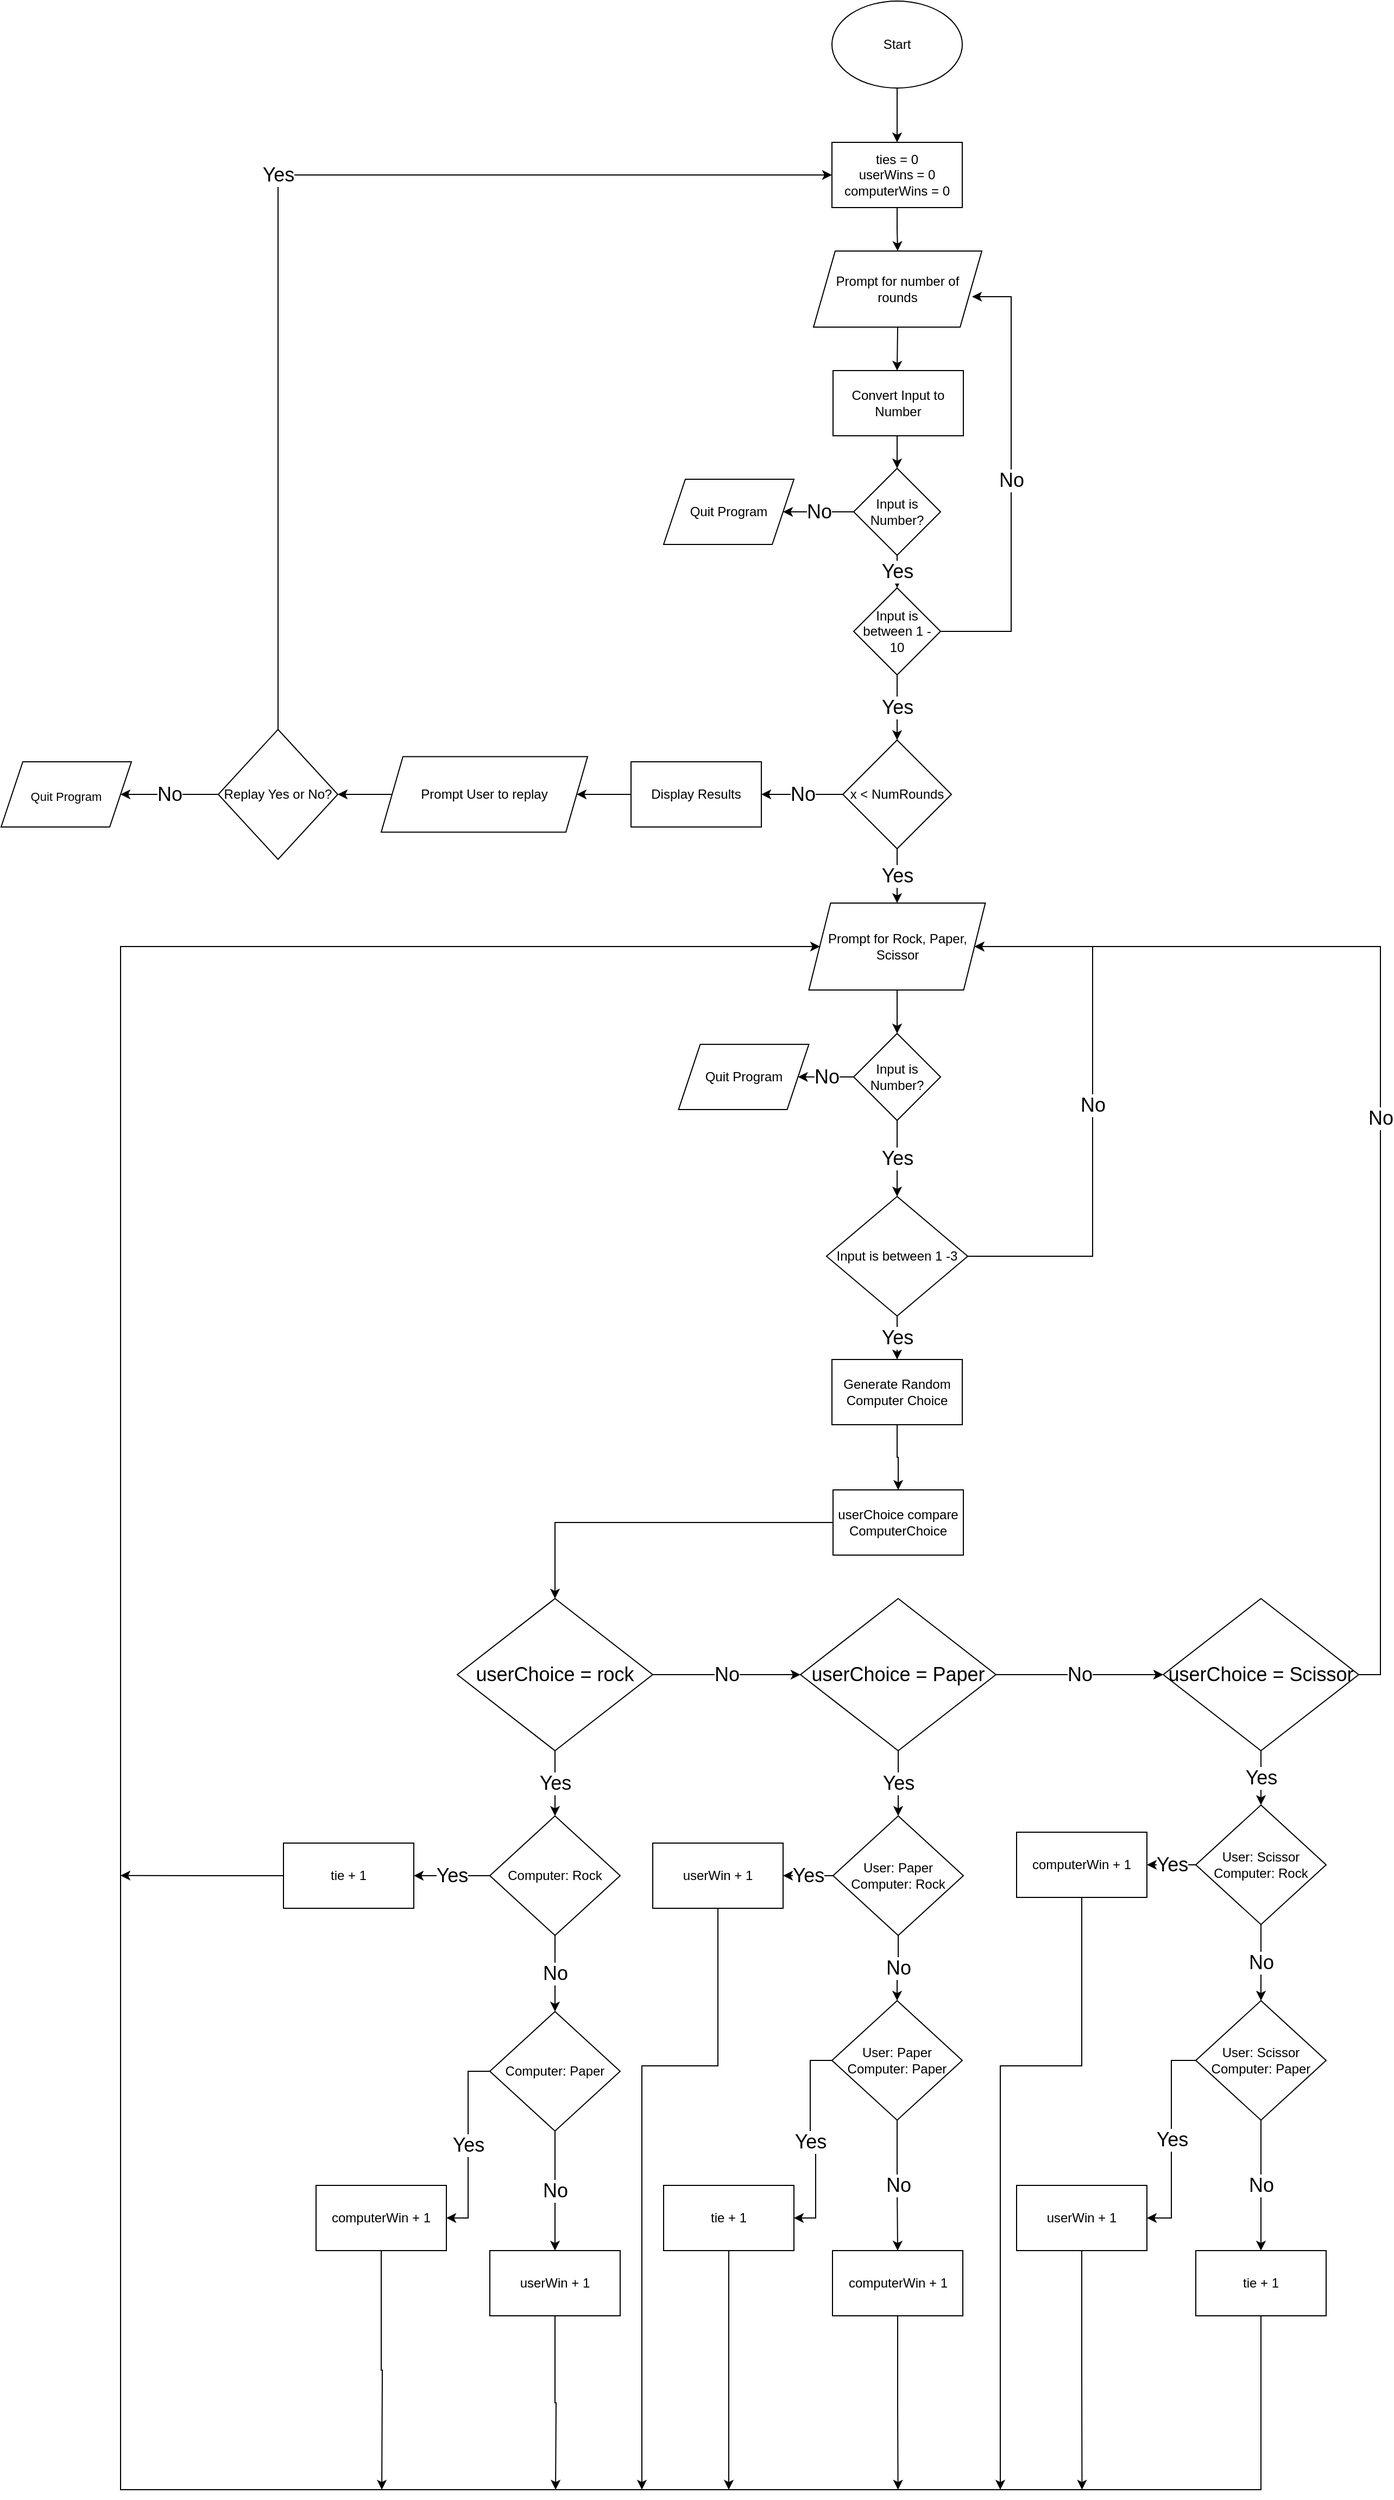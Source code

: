<mxfile version="15.6.1" type="device"><diagram id="ZsqInbP1_2tCKZwAp3q9" name="Page-1"><mxGraphModel dx="2523" dy="934" grid="1" gridSize="10" guides="1" tooltips="1" connect="1" arrows="1" fold="1" page="1" pageScale="1" pageWidth="850" pageHeight="1100" math="0" shadow="0"><root><mxCell id="0"/><mxCell id="1" parent="0"/><mxCell id="tG58TxCIi9x4ul9_Goba-8" style="edgeStyle=orthogonalEdgeStyle;rounded=0;orthogonalLoop=1;jettySize=auto;html=1;exitX=0.5;exitY=1;exitDx=0;exitDy=0;" edge="1" parent="1" source="tG58TxCIi9x4ul9_Goba-1" target="tG58TxCIi9x4ul9_Goba-3"><mxGeometry relative="1" as="geometry"/></mxCell><mxCell id="tG58TxCIi9x4ul9_Goba-1" value="Start" style="ellipse;whiteSpace=wrap;html=1;" vertex="1" parent="1"><mxGeometry x="195" y="20" width="120" height="80" as="geometry"/></mxCell><mxCell id="tG58TxCIi9x4ul9_Goba-9" style="edgeStyle=orthogonalEdgeStyle;rounded=0;orthogonalLoop=1;jettySize=auto;html=1;exitX=0.5;exitY=1;exitDx=0;exitDy=0;entryX=0.5;entryY=0;entryDx=0;entryDy=0;" edge="1" parent="1" source="tG58TxCIi9x4ul9_Goba-3" target="tG58TxCIi9x4ul9_Goba-4"><mxGeometry relative="1" as="geometry"/></mxCell><mxCell id="tG58TxCIi9x4ul9_Goba-3" value="ties = 0&lt;br&gt;userWins = 0&lt;br&gt;computerWins = 0" style="rounded=0;whiteSpace=wrap;html=1;" vertex="1" parent="1"><mxGeometry x="195" y="150" width="120" height="60" as="geometry"/></mxCell><mxCell id="tG58TxCIi9x4ul9_Goba-10" style="edgeStyle=orthogonalEdgeStyle;rounded=0;orthogonalLoop=1;jettySize=auto;html=1;exitX=0.5;exitY=1;exitDx=0;exitDy=0;entryX=0.5;entryY=0;entryDx=0;entryDy=0;" edge="1" parent="1" source="tG58TxCIi9x4ul9_Goba-4"><mxGeometry relative="1" as="geometry"><mxPoint x="255" y="360" as="targetPoint"/></mxGeometry></mxCell><mxCell id="tG58TxCIi9x4ul9_Goba-4" value="Prompt for number of rounds" style="shape=parallelogram;perimeter=parallelogramPerimeter;whiteSpace=wrap;html=1;fixedSize=1;" vertex="1" parent="1"><mxGeometry x="178" y="250" width="155" height="70" as="geometry"/></mxCell><mxCell id="tG58TxCIi9x4ul9_Goba-13" style="edgeStyle=orthogonalEdgeStyle;rounded=0;orthogonalLoop=1;jettySize=auto;html=1;exitX=0.5;exitY=1;exitDx=0;exitDy=0;entryX=0.5;entryY=0;entryDx=0;entryDy=0;" edge="1" parent="1" target="tG58TxCIi9x4ul9_Goba-6"><mxGeometry relative="1" as="geometry"><mxPoint x="255" y="420" as="sourcePoint"/></mxGeometry></mxCell><mxCell id="tG58TxCIi9x4ul9_Goba-12" value="No" style="edgeStyle=orthogonalEdgeStyle;rounded=0;orthogonalLoop=1;jettySize=auto;html=1;exitX=0;exitY=0.5;exitDx=0;exitDy=0;entryX=1;entryY=0.5;entryDx=0;entryDy=0;fontSize=18;" edge="1" parent="1" source="tG58TxCIi9x4ul9_Goba-6" target="tG58TxCIi9x4ul9_Goba-7"><mxGeometry relative="1" as="geometry"/></mxCell><mxCell id="tG58TxCIi9x4ul9_Goba-15" value="Yes" style="edgeStyle=orthogonalEdgeStyle;rounded=0;orthogonalLoop=1;jettySize=auto;html=1;exitX=0.5;exitY=1;exitDx=0;exitDy=0;entryX=0.5;entryY=0;entryDx=0;entryDy=0;fontSize=18;" edge="1" parent="1" source="tG58TxCIi9x4ul9_Goba-6" target="tG58TxCIi9x4ul9_Goba-14"><mxGeometry relative="1" as="geometry"/></mxCell><mxCell id="tG58TxCIi9x4ul9_Goba-6" value="Input is Number?" style="rhombus;whiteSpace=wrap;html=1;" vertex="1" parent="1"><mxGeometry x="215" y="450" width="80" height="80" as="geometry"/></mxCell><mxCell id="tG58TxCIi9x4ul9_Goba-7" value="Quit Program" style="shape=parallelogram;perimeter=parallelogramPerimeter;whiteSpace=wrap;html=1;fixedSize=1;" vertex="1" parent="1"><mxGeometry x="40" y="460" width="120" height="60" as="geometry"/></mxCell><mxCell id="tG58TxCIi9x4ul9_Goba-16" value="No" style="edgeStyle=orthogonalEdgeStyle;rounded=0;orthogonalLoop=1;jettySize=auto;html=1;exitX=1;exitY=0.5;exitDx=0;exitDy=0;entryX=0.942;entryY=0.6;entryDx=0;entryDy=0;entryPerimeter=0;fontSize=18;" edge="1" parent="1" source="tG58TxCIi9x4ul9_Goba-14" target="tG58TxCIi9x4ul9_Goba-4"><mxGeometry relative="1" as="geometry"><Array as="points"><mxPoint x="360" y="600"/><mxPoint x="360" y="292"/></Array></mxGeometry></mxCell><mxCell id="tG58TxCIi9x4ul9_Goba-19" value="Yes" style="edgeStyle=orthogonalEdgeStyle;rounded=0;orthogonalLoop=1;jettySize=auto;html=1;exitX=0.5;exitY=1;exitDx=0;exitDy=0;entryX=0.5;entryY=0;entryDx=0;entryDy=0;fontSize=18;" edge="1" parent="1" source="tG58TxCIi9x4ul9_Goba-14" target="tG58TxCIi9x4ul9_Goba-18"><mxGeometry relative="1" as="geometry"><mxPoint x="390" y="410" as="targetPoint"/></mxGeometry></mxCell><mxCell id="tG58TxCIi9x4ul9_Goba-14" value="Input is between 1 - 10" style="rhombus;whiteSpace=wrap;html=1;" vertex="1" parent="1"><mxGeometry x="215" y="560" width="80" height="80" as="geometry"/></mxCell><mxCell id="tG58TxCIi9x4ul9_Goba-22" value="Yes" style="edgeStyle=orthogonalEdgeStyle;rounded=0;orthogonalLoop=1;jettySize=auto;html=1;exitX=0.5;exitY=1;exitDx=0;exitDy=0;entryX=0.5;entryY=0;entryDx=0;entryDy=0;fontSize=18;" edge="1" parent="1" source="tG58TxCIi9x4ul9_Goba-18" target="tG58TxCIi9x4ul9_Goba-21"><mxGeometry relative="1" as="geometry"/></mxCell><mxCell id="tG58TxCIi9x4ul9_Goba-110" value="No" style="edgeStyle=orthogonalEdgeStyle;rounded=0;orthogonalLoop=1;jettySize=auto;html=1;exitX=0;exitY=0.5;exitDx=0;exitDy=0;fontSize=18;" edge="1" parent="1" source="tG58TxCIi9x4ul9_Goba-18" target="tG58TxCIi9x4ul9_Goba-111"><mxGeometry relative="1" as="geometry"><mxPoint x="30" y="750" as="targetPoint"/></mxGeometry></mxCell><mxCell id="tG58TxCIi9x4ul9_Goba-18" value="x &amp;lt; NumRounds" style="rhombus;whiteSpace=wrap;html=1;" vertex="1" parent="1"><mxGeometry x="205" y="700" width="100" height="100" as="geometry"/></mxCell><mxCell id="tG58TxCIi9x4ul9_Goba-27" style="edgeStyle=orthogonalEdgeStyle;rounded=0;orthogonalLoop=1;jettySize=auto;html=1;exitX=0.5;exitY=1;exitDx=0;exitDy=0;entryX=0.5;entryY=0;entryDx=0;entryDy=0;" edge="1" parent="1" source="tG58TxCIi9x4ul9_Goba-21" target="tG58TxCIi9x4ul9_Goba-25"><mxGeometry relative="1" as="geometry"/></mxCell><mxCell id="tG58TxCIi9x4ul9_Goba-21" value="Prompt for Rock, Paper, Scissor" style="shape=parallelogram;perimeter=parallelogramPerimeter;whiteSpace=wrap;html=1;fixedSize=1;" vertex="1" parent="1"><mxGeometry x="173.75" y="850" width="162.5" height="80" as="geometry"/></mxCell><mxCell id="tG58TxCIi9x4ul9_Goba-71" style="edgeStyle=orthogonalEdgeStyle;rounded=0;orthogonalLoop=1;jettySize=auto;html=1;exitX=0.5;exitY=1;exitDx=0;exitDy=0;entryX=0.5;entryY=0;entryDx=0;entryDy=0;" edge="1" parent="1" source="tG58TxCIi9x4ul9_Goba-24" target="tG58TxCIi9x4ul9_Goba-70"><mxGeometry relative="1" as="geometry"/></mxCell><mxCell id="tG58TxCIi9x4ul9_Goba-24" value="Generate Random Computer Choice" style="rounded=0;whiteSpace=wrap;html=1;" vertex="1" parent="1"><mxGeometry x="195" y="1270" width="120" height="60" as="geometry"/></mxCell><mxCell id="tG58TxCIi9x4ul9_Goba-29" value="No" style="edgeStyle=orthogonalEdgeStyle;rounded=0;orthogonalLoop=1;jettySize=auto;html=1;exitX=0;exitY=0.5;exitDx=0;exitDy=0;entryX=1;entryY=0.5;entryDx=0;entryDy=0;fontSize=18;" edge="1" parent="1" source="tG58TxCIi9x4ul9_Goba-25" target="tG58TxCIi9x4ul9_Goba-28"><mxGeometry relative="1" as="geometry"/></mxCell><mxCell id="tG58TxCIi9x4ul9_Goba-63" value="Yes" style="edgeStyle=orthogonalEdgeStyle;rounded=0;orthogonalLoop=1;jettySize=auto;html=1;exitX=0.5;exitY=1;exitDx=0;exitDy=0;entryX=0.5;entryY=0;entryDx=0;entryDy=0;fontSize=18;" edge="1" parent="1" source="tG58TxCIi9x4ul9_Goba-25" target="tG58TxCIi9x4ul9_Goba-30"><mxGeometry relative="1" as="geometry"/></mxCell><mxCell id="tG58TxCIi9x4ul9_Goba-25" value="Input is Number?" style="rhombus;whiteSpace=wrap;html=1;" vertex="1" parent="1"><mxGeometry x="215" y="970" width="80" height="80" as="geometry"/></mxCell><mxCell id="tG58TxCIi9x4ul9_Goba-28" value="Quit Program" style="shape=parallelogram;perimeter=parallelogramPerimeter;whiteSpace=wrap;html=1;fixedSize=1;" vertex="1" parent="1"><mxGeometry x="53.75" y="980" width="120" height="60" as="geometry"/></mxCell><mxCell id="tG58TxCIi9x4ul9_Goba-32" value="No" style="edgeStyle=orthogonalEdgeStyle;rounded=0;orthogonalLoop=1;jettySize=auto;html=1;exitX=1;exitY=0.5;exitDx=0;exitDy=0;entryX=1;entryY=0.5;entryDx=0;entryDy=0;fontSize=18;" edge="1" parent="1" source="tG58TxCIi9x4ul9_Goba-30" target="tG58TxCIi9x4ul9_Goba-21"><mxGeometry relative="1" as="geometry"><Array as="points"><mxPoint x="435" y="1175"/><mxPoint x="435" y="890"/></Array></mxGeometry></mxCell><mxCell id="tG58TxCIi9x4ul9_Goba-64" value="Yes" style="edgeStyle=orthogonalEdgeStyle;rounded=0;orthogonalLoop=1;jettySize=auto;html=1;exitX=0.5;exitY=1;exitDx=0;exitDy=0;entryX=0.5;entryY=0;entryDx=0;entryDy=0;fontSize=18;" edge="1" parent="1" source="tG58TxCIi9x4ul9_Goba-30" target="tG58TxCIi9x4ul9_Goba-24"><mxGeometry relative="1" as="geometry"/></mxCell><mxCell id="tG58TxCIi9x4ul9_Goba-30" value="Input is between 1 -3" style="rhombus;whiteSpace=wrap;html=1;" vertex="1" parent="1"><mxGeometry x="190" y="1120" width="130" height="110" as="geometry"/></mxCell><mxCell id="tG58TxCIi9x4ul9_Goba-66" value="Yes" style="edgeStyle=orthogonalEdgeStyle;rounded=0;orthogonalLoop=1;jettySize=auto;html=1;exitX=0;exitY=0.5;exitDx=0;exitDy=0;entryX=1;entryY=0.5;entryDx=0;entryDy=0;fontSize=18;" edge="1" parent="1" source="tG58TxCIi9x4ul9_Goba-35" target="tG58TxCIi9x4ul9_Goba-41"><mxGeometry relative="1" as="geometry"/></mxCell><mxCell id="tG58TxCIi9x4ul9_Goba-67" value="No" style="edgeStyle=orthogonalEdgeStyle;rounded=0;orthogonalLoop=1;jettySize=auto;html=1;exitX=0.5;exitY=1;exitDx=0;exitDy=0;entryX=0.5;entryY=0;entryDx=0;entryDy=0;fontSize=18;" edge="1" parent="1" source="tG58TxCIi9x4ul9_Goba-35" target="tG58TxCIi9x4ul9_Goba-36"><mxGeometry relative="1" as="geometry"/></mxCell><mxCell id="tG58TxCIi9x4ul9_Goba-35" value="Computer: Rock" style="rhombus;whiteSpace=wrap;html=1;" vertex="1" parent="1"><mxGeometry x="-120" y="1690" width="120" height="110" as="geometry"/></mxCell><mxCell id="tG58TxCIi9x4ul9_Goba-68" value="Yes" style="edgeStyle=orthogonalEdgeStyle;rounded=0;orthogonalLoop=1;jettySize=auto;html=1;exitX=0;exitY=0.5;exitDx=0;exitDy=0;entryX=1;entryY=0.5;entryDx=0;entryDy=0;fontSize=18;" edge="1" parent="1" source="tG58TxCIi9x4ul9_Goba-36" target="tG58TxCIi9x4ul9_Goba-44"><mxGeometry relative="1" as="geometry"/></mxCell><mxCell id="tG58TxCIi9x4ul9_Goba-69" value="No" style="edgeStyle=orthogonalEdgeStyle;rounded=0;orthogonalLoop=1;jettySize=auto;html=1;exitX=0.5;exitY=1;exitDx=0;exitDy=0;fontSize=18;entryX=0.5;entryY=0;entryDx=0;entryDy=0;" edge="1" parent="1" source="tG58TxCIi9x4ul9_Goba-36" target="tG58TxCIi9x4ul9_Goba-47"><mxGeometry relative="1" as="geometry"><mxPoint x="-80" y="2070" as="targetPoint"/></mxGeometry></mxCell><mxCell id="tG58TxCIi9x4ul9_Goba-36" value="Computer: Paper" style="rhombus;whiteSpace=wrap;html=1;" vertex="1" parent="1"><mxGeometry x="-120" y="1870" width="120" height="110" as="geometry"/></mxCell><mxCell id="tG58TxCIi9x4ul9_Goba-40" value="Convert Input to Number" style="rounded=0;whiteSpace=wrap;html=1;" vertex="1" parent="1"><mxGeometry x="196" y="360" width="120" height="60" as="geometry"/></mxCell><mxCell id="tG58TxCIi9x4ul9_Goba-143" style="edgeStyle=orthogonalEdgeStyle;rounded=0;orthogonalLoop=1;jettySize=auto;html=1;exitX=0;exitY=0.5;exitDx=0;exitDy=0;fontSize=18;" edge="1" parent="1" source="tG58TxCIi9x4ul9_Goba-41"><mxGeometry relative="1" as="geometry"><mxPoint x="-460" y="1744.824" as="targetPoint"/></mxGeometry></mxCell><mxCell id="tG58TxCIi9x4ul9_Goba-41" value="tie + 1" style="rounded=0;whiteSpace=wrap;html=1;" vertex="1" parent="1"><mxGeometry x="-310" y="1715" width="120" height="60" as="geometry"/></mxCell><mxCell id="tG58TxCIi9x4ul9_Goba-142" style="edgeStyle=orthogonalEdgeStyle;rounded=0;orthogonalLoop=1;jettySize=auto;html=1;exitX=0.5;exitY=1;exitDx=0;exitDy=0;fontSize=18;" edge="1" parent="1" source="tG58TxCIi9x4ul9_Goba-44"><mxGeometry relative="1" as="geometry"><mxPoint x="-219.471" y="2310" as="targetPoint"/></mxGeometry></mxCell><mxCell id="tG58TxCIi9x4ul9_Goba-44" value="computerWin + 1" style="rounded=0;whiteSpace=wrap;html=1;" vertex="1" parent="1"><mxGeometry x="-280" y="2030" width="120" height="60" as="geometry"/></mxCell><mxCell id="tG58TxCIi9x4ul9_Goba-137" style="edgeStyle=orthogonalEdgeStyle;rounded=0;orthogonalLoop=1;jettySize=auto;html=1;exitX=0.5;exitY=1;exitDx=0;exitDy=0;fontSize=18;" edge="1" parent="1" source="tG58TxCIi9x4ul9_Goba-47"><mxGeometry relative="1" as="geometry"><mxPoint x="-59.471" y="2310" as="targetPoint"/></mxGeometry></mxCell><mxCell id="tG58TxCIi9x4ul9_Goba-47" value="userWin + 1" style="rounded=0;whiteSpace=wrap;html=1;" vertex="1" parent="1"><mxGeometry x="-120" y="2090" width="120" height="60" as="geometry"/></mxCell><mxCell id="tG58TxCIi9x4ul9_Goba-128" style="edgeStyle=orthogonalEdgeStyle;rounded=0;orthogonalLoop=1;jettySize=auto;html=1;exitX=0;exitY=0.5;exitDx=0;exitDy=0;entryX=0.5;entryY=0;entryDx=0;entryDy=0;fontSize=18;" edge="1" parent="1" source="tG58TxCIi9x4ul9_Goba-70" target="tG58TxCIi9x4ul9_Goba-123"><mxGeometry relative="1" as="geometry"/></mxCell><mxCell id="tG58TxCIi9x4ul9_Goba-70" value="userChoice compare ComputerChoice" style="rounded=0;whiteSpace=wrap;html=1;" vertex="1" parent="1"><mxGeometry x="196" y="1390" width="120" height="60" as="geometry"/></mxCell><mxCell id="tG58TxCIi9x4ul9_Goba-84" value="Yes" style="edgeStyle=orthogonalEdgeStyle;rounded=0;orthogonalLoop=1;jettySize=auto;html=1;exitX=0;exitY=0.5;exitDx=0;exitDy=0;entryX=1;entryY=0.5;entryDx=0;entryDy=0;fontSize=18;" edge="1" parent="1" source="tG58TxCIi9x4ul9_Goba-86" target="tG58TxCIi9x4ul9_Goba-92"><mxGeometry relative="1" as="geometry"/></mxCell><mxCell id="tG58TxCIi9x4ul9_Goba-85" value="No" style="edgeStyle=orthogonalEdgeStyle;rounded=0;orthogonalLoop=1;jettySize=auto;html=1;exitX=0.5;exitY=1;exitDx=0;exitDy=0;entryX=0.5;entryY=0;entryDx=0;entryDy=0;fontSize=18;" edge="1" parent="1" source="tG58TxCIi9x4ul9_Goba-86" target="tG58TxCIi9x4ul9_Goba-89"><mxGeometry relative="1" as="geometry"/></mxCell><mxCell id="tG58TxCIi9x4ul9_Goba-86" value="User: Paper&lt;br&gt;Computer: Rock" style="rhombus;whiteSpace=wrap;html=1;" vertex="1" parent="1"><mxGeometry x="196" y="1690" width="120" height="110" as="geometry"/></mxCell><mxCell id="tG58TxCIi9x4ul9_Goba-87" value="Yes" style="edgeStyle=orthogonalEdgeStyle;rounded=0;orthogonalLoop=1;jettySize=auto;html=1;exitX=0;exitY=0.5;exitDx=0;exitDy=0;entryX=1;entryY=0.5;entryDx=0;entryDy=0;fontSize=18;" edge="1" parent="1" source="tG58TxCIi9x4ul9_Goba-89" target="tG58TxCIi9x4ul9_Goba-93"><mxGeometry relative="1" as="geometry"/></mxCell><mxCell id="tG58TxCIi9x4ul9_Goba-88" value="No" style="edgeStyle=orthogonalEdgeStyle;rounded=0;orthogonalLoop=1;jettySize=auto;html=1;exitX=0.5;exitY=1;exitDx=0;exitDy=0;entryX=0.5;entryY=0;entryDx=0;entryDy=0;fontSize=18;" edge="1" parent="1" source="tG58TxCIi9x4ul9_Goba-89" target="tG58TxCIi9x4ul9_Goba-94"><mxGeometry relative="1" as="geometry"><mxPoint x="256" y="2055" as="targetPoint"/></mxGeometry></mxCell><mxCell id="tG58TxCIi9x4ul9_Goba-89" value="User: Paper&lt;br&gt;Computer: Paper" style="rhombus;whiteSpace=wrap;html=1;" vertex="1" parent="1"><mxGeometry x="195" y="1860" width="120" height="110" as="geometry"/></mxCell><mxCell id="tG58TxCIi9x4ul9_Goba-141" style="edgeStyle=orthogonalEdgeStyle;rounded=0;orthogonalLoop=1;jettySize=auto;html=1;exitX=0.5;exitY=1;exitDx=0;exitDy=0;fontSize=18;" edge="1" parent="1" source="tG58TxCIi9x4ul9_Goba-92"><mxGeometry relative="1" as="geometry"><mxPoint x="20.0" y="2310" as="targetPoint"/><Array as="points"><mxPoint x="90" y="1920"/><mxPoint x="20" y="1920"/></Array></mxGeometry></mxCell><mxCell id="tG58TxCIi9x4ul9_Goba-92" value="userWin + 1" style="rounded=0;whiteSpace=wrap;html=1;" vertex="1" parent="1"><mxGeometry x="30" y="1715" width="120" height="60" as="geometry"/></mxCell><mxCell id="tG58TxCIi9x4ul9_Goba-140" style="edgeStyle=orthogonalEdgeStyle;rounded=0;orthogonalLoop=1;jettySize=auto;html=1;exitX=0.5;exitY=1;exitDx=0;exitDy=0;fontSize=18;" edge="1" parent="1" source="tG58TxCIi9x4ul9_Goba-93"><mxGeometry relative="1" as="geometry"><mxPoint x="100" y="2310" as="targetPoint"/><Array as="points"><mxPoint x="100" y="2310"/></Array></mxGeometry></mxCell><mxCell id="tG58TxCIi9x4ul9_Goba-93" value="tie + 1" style="rounded=0;whiteSpace=wrap;html=1;" vertex="1" parent="1"><mxGeometry x="40" y="2030" width="120" height="60" as="geometry"/></mxCell><mxCell id="tG58TxCIi9x4ul9_Goba-136" style="edgeStyle=orthogonalEdgeStyle;rounded=0;orthogonalLoop=1;jettySize=auto;html=1;exitX=0.5;exitY=1;exitDx=0;exitDy=0;fontSize=18;" edge="1" parent="1" source="tG58TxCIi9x4ul9_Goba-94"><mxGeometry relative="1" as="geometry"><mxPoint x="255.824" y="2310" as="targetPoint"/></mxGeometry></mxCell><mxCell id="tG58TxCIi9x4ul9_Goba-94" value="computerWin + 1" style="rounded=0;whiteSpace=wrap;html=1;" vertex="1" parent="1"><mxGeometry x="195.5" y="2090" width="120" height="60" as="geometry"/></mxCell><mxCell id="tG58TxCIi9x4ul9_Goba-97" value="Yes" style="edgeStyle=orthogonalEdgeStyle;rounded=0;orthogonalLoop=1;jettySize=auto;html=1;exitX=0;exitY=0.5;exitDx=0;exitDy=0;entryX=1;entryY=0.5;entryDx=0;entryDy=0;fontSize=18;" edge="1" parent="1" source="tG58TxCIi9x4ul9_Goba-99" target="tG58TxCIi9x4ul9_Goba-105"><mxGeometry relative="1" as="geometry"/></mxCell><mxCell id="tG58TxCIi9x4ul9_Goba-98" value="No" style="edgeStyle=orthogonalEdgeStyle;rounded=0;orthogonalLoop=1;jettySize=auto;html=1;exitX=0.5;exitY=1;exitDx=0;exitDy=0;entryX=0.5;entryY=0;entryDx=0;entryDy=0;fontSize=18;" edge="1" parent="1" source="tG58TxCIi9x4ul9_Goba-99" target="tG58TxCIi9x4ul9_Goba-102"><mxGeometry relative="1" as="geometry"/></mxCell><mxCell id="tG58TxCIi9x4ul9_Goba-99" value="User: Scissor&lt;br&gt;Computer: Rock" style="rhombus;whiteSpace=wrap;html=1;" vertex="1" parent="1"><mxGeometry x="530" y="1680" width="120" height="110" as="geometry"/></mxCell><mxCell id="tG58TxCIi9x4ul9_Goba-100" value="Yes" style="edgeStyle=orthogonalEdgeStyle;rounded=0;orthogonalLoop=1;jettySize=auto;html=1;exitX=0;exitY=0.5;exitDx=0;exitDy=0;entryX=1;entryY=0.5;entryDx=0;entryDy=0;fontSize=18;" edge="1" parent="1" source="tG58TxCIi9x4ul9_Goba-102" target="tG58TxCIi9x4ul9_Goba-106"><mxGeometry relative="1" as="geometry"/></mxCell><mxCell id="tG58TxCIi9x4ul9_Goba-101" value="No" style="edgeStyle=orthogonalEdgeStyle;rounded=0;orthogonalLoop=1;jettySize=auto;html=1;exitX=0.5;exitY=1;exitDx=0;exitDy=0;entryX=0.5;entryY=0;entryDx=0;entryDy=0;fontSize=18;" edge="1" parent="1" source="tG58TxCIi9x4ul9_Goba-102" target="tG58TxCIi9x4ul9_Goba-107"><mxGeometry relative="1" as="geometry"><mxPoint x="655.0" y="2140" as="targetPoint"/></mxGeometry></mxCell><mxCell id="tG58TxCIi9x4ul9_Goba-102" value="User: Scissor&lt;br&gt;Computer: Paper" style="rhombus;whiteSpace=wrap;html=1;" vertex="1" parent="1"><mxGeometry x="530" y="1860" width="120" height="110" as="geometry"/></mxCell><mxCell id="tG58TxCIi9x4ul9_Goba-138" style="edgeStyle=orthogonalEdgeStyle;rounded=0;orthogonalLoop=1;jettySize=auto;html=1;exitX=0.5;exitY=1;exitDx=0;exitDy=0;fontSize=18;" edge="1" parent="1" source="tG58TxCIi9x4ul9_Goba-105"><mxGeometry relative="1" as="geometry"><mxPoint x="350.0" y="2310" as="targetPoint"/><Array as="points"><mxPoint x="425" y="1920"/><mxPoint x="350" y="1920"/></Array></mxGeometry></mxCell><mxCell id="tG58TxCIi9x4ul9_Goba-105" value="computerWin + 1" style="rounded=0;whiteSpace=wrap;html=1;" vertex="1" parent="1"><mxGeometry x="365" y="1705" width="120" height="60" as="geometry"/></mxCell><mxCell id="tG58TxCIi9x4ul9_Goba-139" style="edgeStyle=orthogonalEdgeStyle;rounded=0;orthogonalLoop=1;jettySize=auto;html=1;exitX=0.5;exitY=1;exitDx=0;exitDy=0;fontSize=18;" edge="1" parent="1" source="tG58TxCIi9x4ul9_Goba-106"><mxGeometry relative="1" as="geometry"><mxPoint x="425.235" y="2310" as="targetPoint"/></mxGeometry></mxCell><mxCell id="tG58TxCIi9x4ul9_Goba-106" value="userWin + 1" style="rounded=0;whiteSpace=wrap;html=1;" vertex="1" parent="1"><mxGeometry x="365" y="2030" width="120" height="60" as="geometry"/></mxCell><mxCell id="tG58TxCIi9x4ul9_Goba-135" style="edgeStyle=orthogonalEdgeStyle;rounded=0;orthogonalLoop=1;jettySize=auto;html=1;exitX=0.5;exitY=1;exitDx=0;exitDy=0;fontSize=18;" edge="1" parent="1" source="tG58TxCIi9x4ul9_Goba-107"><mxGeometry relative="1" as="geometry"><mxPoint x="184" y="890" as="targetPoint"/><Array as="points"><mxPoint x="590" y="2310"/><mxPoint x="-460" y="2310"/><mxPoint x="-460" y="890"/></Array></mxGeometry></mxCell><mxCell id="tG58TxCIi9x4ul9_Goba-107" value="tie + 1" style="rounded=0;whiteSpace=wrap;html=1;" vertex="1" parent="1"><mxGeometry x="530" y="2090" width="120" height="60" as="geometry"/></mxCell><mxCell id="tG58TxCIi9x4ul9_Goba-112" style="edgeStyle=orthogonalEdgeStyle;rounded=0;orthogonalLoop=1;jettySize=auto;html=1;exitX=0;exitY=0.5;exitDx=0;exitDy=0;" edge="1" parent="1" source="tG58TxCIi9x4ul9_Goba-111" target="tG58TxCIi9x4ul9_Goba-116"><mxGeometry relative="1" as="geometry"><mxPoint x="-110.0" y="749.529" as="targetPoint"/></mxGeometry></mxCell><mxCell id="tG58TxCIi9x4ul9_Goba-111" value="Display Results" style="rounded=0;whiteSpace=wrap;html=1;" vertex="1" parent="1"><mxGeometry x="10.0" y="720.0" width="120" height="60" as="geometry"/></mxCell><mxCell id="tG58TxCIi9x4ul9_Goba-117" style="edgeStyle=orthogonalEdgeStyle;rounded=0;orthogonalLoop=1;jettySize=auto;html=1;exitX=0;exitY=0.5;exitDx=0;exitDy=0;" edge="1" parent="1" source="tG58TxCIi9x4ul9_Goba-116" target="tG58TxCIi9x4ul9_Goba-118"><mxGeometry relative="1" as="geometry"><mxPoint x="-310" y="749.529" as="targetPoint"/></mxGeometry></mxCell><mxCell id="tG58TxCIi9x4ul9_Goba-116" value="Prompt User to replay" style="shape=parallelogram;perimeter=parallelogramPerimeter;whiteSpace=wrap;html=1;fixedSize=1;" vertex="1" parent="1"><mxGeometry x="-220" y="715.23" width="190" height="69.53" as="geometry"/></mxCell><mxCell id="tG58TxCIi9x4ul9_Goba-119" value="Yes" style="edgeStyle=orthogonalEdgeStyle;rounded=0;orthogonalLoop=1;jettySize=auto;html=1;exitX=0.5;exitY=0;exitDx=0;exitDy=0;entryX=0;entryY=0.5;entryDx=0;entryDy=0;fontSize=18;" edge="1" parent="1" source="tG58TxCIi9x4ul9_Goba-118" target="tG58TxCIi9x4ul9_Goba-3"><mxGeometry relative="1" as="geometry"><Array as="points"><mxPoint x="-315" y="180"/></Array></mxGeometry></mxCell><mxCell id="tG58TxCIi9x4ul9_Goba-120" value="No" style="edgeStyle=orthogonalEdgeStyle;rounded=0;orthogonalLoop=1;jettySize=auto;html=1;exitX=0;exitY=0.5;exitDx=0;exitDy=0;fontSize=18;" edge="1" parent="1" source="tG58TxCIi9x4ul9_Goba-118" target="tG58TxCIi9x4ul9_Goba-121"><mxGeometry relative="1" as="geometry"><mxPoint x="-450" y="749.529" as="targetPoint"/></mxGeometry></mxCell><mxCell id="tG58TxCIi9x4ul9_Goba-118" value="Replay Yes or No?" style="rhombus;whiteSpace=wrap;html=1;" vertex="1" parent="1"><mxGeometry x="-370" y="690.23" width="110" height="119.53" as="geometry"/></mxCell><mxCell id="tG58TxCIi9x4ul9_Goba-121" value="&lt;font style=&quot;font-size: 11px&quot;&gt;Quit Program&lt;/font&gt;" style="shape=parallelogram;perimeter=parallelogramPerimeter;whiteSpace=wrap;html=1;fixedSize=1;fontSize=18;" vertex="1" parent="1"><mxGeometry x="-570" y="719.999" width="120" height="60" as="geometry"/></mxCell><mxCell id="tG58TxCIi9x4ul9_Goba-129" value="No" style="edgeStyle=orthogonalEdgeStyle;rounded=0;orthogonalLoop=1;jettySize=auto;html=1;exitX=1;exitY=0.5;exitDx=0;exitDy=0;entryX=0;entryY=0.5;entryDx=0;entryDy=0;fontSize=18;" edge="1" parent="1" source="tG58TxCIi9x4ul9_Goba-123" target="tG58TxCIi9x4ul9_Goba-124"><mxGeometry relative="1" as="geometry"/></mxCell><mxCell id="tG58TxCIi9x4ul9_Goba-132" value="Yes" style="edgeStyle=orthogonalEdgeStyle;rounded=0;orthogonalLoop=1;jettySize=auto;html=1;exitX=0.5;exitY=1;exitDx=0;exitDy=0;entryX=0.5;entryY=0;entryDx=0;entryDy=0;fontSize=18;" edge="1" parent="1" source="tG58TxCIi9x4ul9_Goba-123" target="tG58TxCIi9x4ul9_Goba-35"><mxGeometry relative="1" as="geometry"/></mxCell><mxCell id="tG58TxCIi9x4ul9_Goba-123" value="userChoice = rock" style="rhombus;whiteSpace=wrap;html=1;fontSize=18;" vertex="1" parent="1"><mxGeometry x="-150" y="1490" width="180" height="140" as="geometry"/></mxCell><mxCell id="tG58TxCIi9x4ul9_Goba-131" value="No" style="edgeStyle=orthogonalEdgeStyle;rounded=0;orthogonalLoop=1;jettySize=auto;html=1;exitX=1;exitY=0.5;exitDx=0;exitDy=0;entryX=1;entryY=0.5;entryDx=0;entryDy=0;fontSize=18;" edge="1" parent="1" source="tG58TxCIi9x4ul9_Goba-125" target="tG58TxCIi9x4ul9_Goba-21"><mxGeometry relative="1" as="geometry"><Array as="points"><mxPoint x="700" y="1560"/><mxPoint x="700" y="890"/></Array></mxGeometry></mxCell><mxCell id="tG58TxCIi9x4ul9_Goba-134" value="Yes" style="edgeStyle=orthogonalEdgeStyle;rounded=0;orthogonalLoop=1;jettySize=auto;html=1;exitX=0.5;exitY=1;exitDx=0;exitDy=0;fontSize=18;" edge="1" parent="1" source="tG58TxCIi9x4ul9_Goba-125" target="tG58TxCIi9x4ul9_Goba-99"><mxGeometry relative="1" as="geometry"/></mxCell><mxCell id="tG58TxCIi9x4ul9_Goba-125" value="userChoice = Scissor" style="rhombus;whiteSpace=wrap;html=1;fontSize=18;" vertex="1" parent="1"><mxGeometry x="500" y="1490" width="180" height="140" as="geometry"/></mxCell><mxCell id="tG58TxCIi9x4ul9_Goba-130" value="No" style="edgeStyle=orthogonalEdgeStyle;rounded=0;orthogonalLoop=1;jettySize=auto;html=1;exitX=1;exitY=0.5;exitDx=0;exitDy=0;entryX=0;entryY=0.5;entryDx=0;entryDy=0;fontSize=18;" edge="1" parent="1" source="tG58TxCIi9x4ul9_Goba-124" target="tG58TxCIi9x4ul9_Goba-125"><mxGeometry relative="1" as="geometry"/></mxCell><mxCell id="tG58TxCIi9x4ul9_Goba-133" value="Yes" style="edgeStyle=orthogonalEdgeStyle;rounded=0;orthogonalLoop=1;jettySize=auto;html=1;exitX=0.5;exitY=1;exitDx=0;exitDy=0;entryX=0.5;entryY=0;entryDx=0;entryDy=0;fontSize=18;" edge="1" parent="1" source="tG58TxCIi9x4ul9_Goba-124" target="tG58TxCIi9x4ul9_Goba-86"><mxGeometry relative="1" as="geometry"/></mxCell><mxCell id="tG58TxCIi9x4ul9_Goba-124" value="userChoice = Paper" style="rhombus;whiteSpace=wrap;html=1;fontSize=18;" vertex="1" parent="1"><mxGeometry x="166" y="1490" width="180" height="140" as="geometry"/></mxCell></root></mxGraphModel></diagram></mxfile>